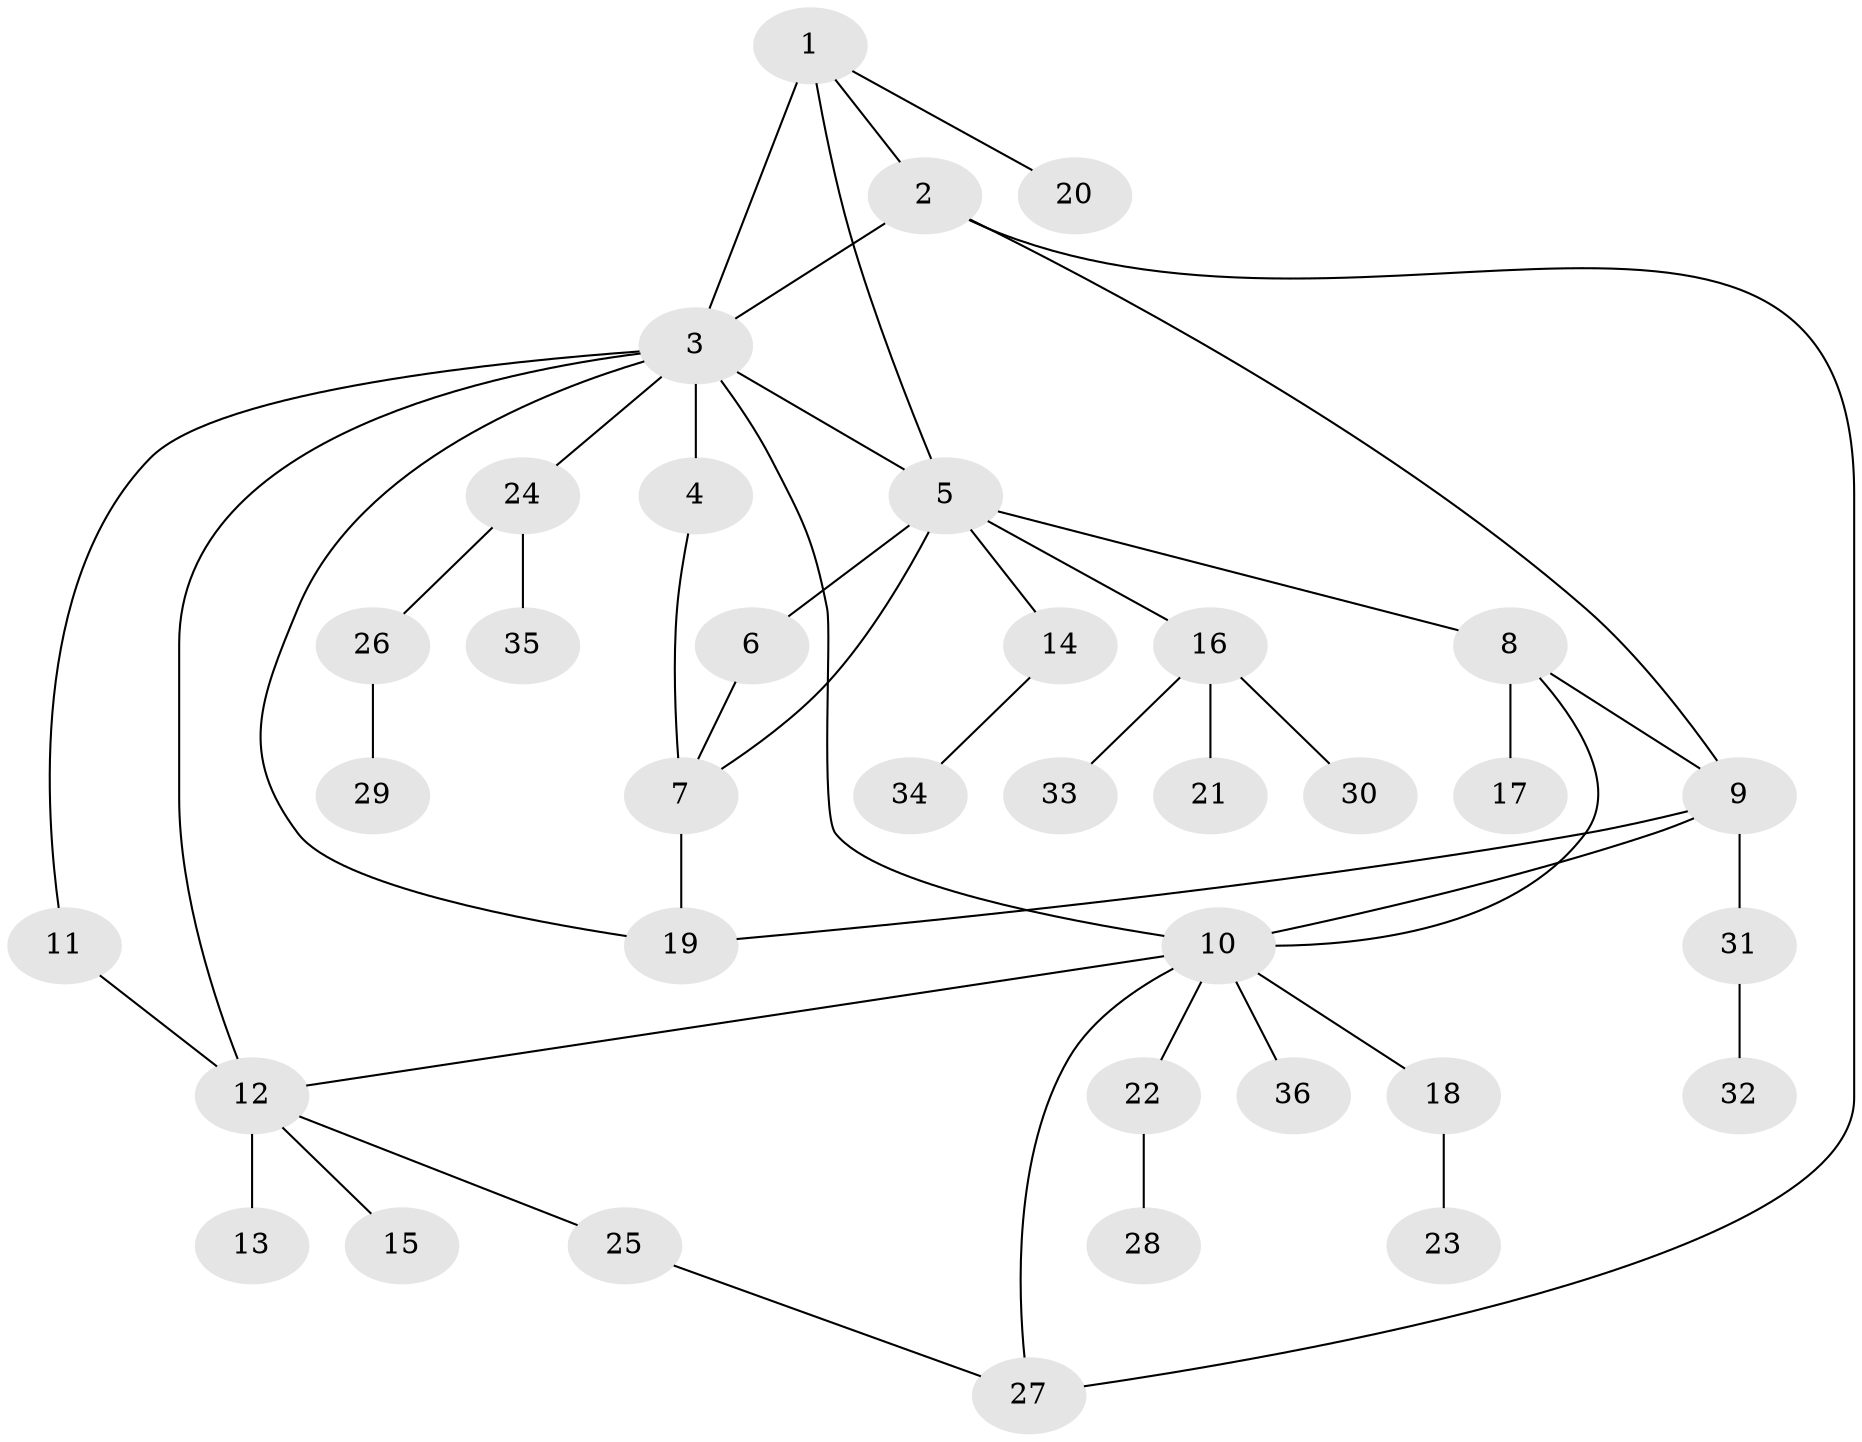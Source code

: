 // original degree distribution, {6: 0.05555555555555555, 3: 0.09722222222222222, 8: 0.041666666666666664, 5: 0.05555555555555555, 2: 0.16666666666666666, 11: 0.013888888888888888, 1: 0.5277777777777778, 4: 0.041666666666666664}
// Generated by graph-tools (version 1.1) at 2025/37/03/09/25 02:37:17]
// undirected, 36 vertices, 48 edges
graph export_dot {
graph [start="1"]
  node [color=gray90,style=filled];
  1;
  2;
  3;
  4;
  5;
  6;
  7;
  8;
  9;
  10;
  11;
  12;
  13;
  14;
  15;
  16;
  17;
  18;
  19;
  20;
  21;
  22;
  23;
  24;
  25;
  26;
  27;
  28;
  29;
  30;
  31;
  32;
  33;
  34;
  35;
  36;
  1 -- 2 [weight=1.0];
  1 -- 3 [weight=2.0];
  1 -- 5 [weight=1.0];
  1 -- 20 [weight=1.0];
  2 -- 3 [weight=2.0];
  2 -- 9 [weight=1.0];
  2 -- 27 [weight=1.0];
  3 -- 4 [weight=6.0];
  3 -- 5 [weight=1.0];
  3 -- 10 [weight=1.0];
  3 -- 11 [weight=1.0];
  3 -- 12 [weight=1.0];
  3 -- 19 [weight=1.0];
  3 -- 24 [weight=1.0];
  4 -- 7 [weight=1.0];
  5 -- 6 [weight=4.0];
  5 -- 7 [weight=1.0];
  5 -- 8 [weight=1.0];
  5 -- 14 [weight=1.0];
  5 -- 16 [weight=1.0];
  6 -- 7 [weight=1.0];
  7 -- 19 [weight=1.0];
  8 -- 9 [weight=1.0];
  8 -- 10 [weight=1.0];
  8 -- 17 [weight=2.0];
  9 -- 10 [weight=1.0];
  9 -- 19 [weight=1.0];
  9 -- 31 [weight=1.0];
  10 -- 12 [weight=1.0];
  10 -- 18 [weight=1.0];
  10 -- 22 [weight=1.0];
  10 -- 27 [weight=1.0];
  10 -- 36 [weight=1.0];
  11 -- 12 [weight=1.0];
  12 -- 13 [weight=2.0];
  12 -- 15 [weight=1.0];
  12 -- 25 [weight=1.0];
  14 -- 34 [weight=1.0];
  16 -- 21 [weight=1.0];
  16 -- 30 [weight=1.0];
  16 -- 33 [weight=1.0];
  18 -- 23 [weight=1.0];
  22 -- 28 [weight=2.0];
  24 -- 26 [weight=1.0];
  24 -- 35 [weight=1.0];
  25 -- 27 [weight=1.0];
  26 -- 29 [weight=1.0];
  31 -- 32 [weight=2.0];
}
